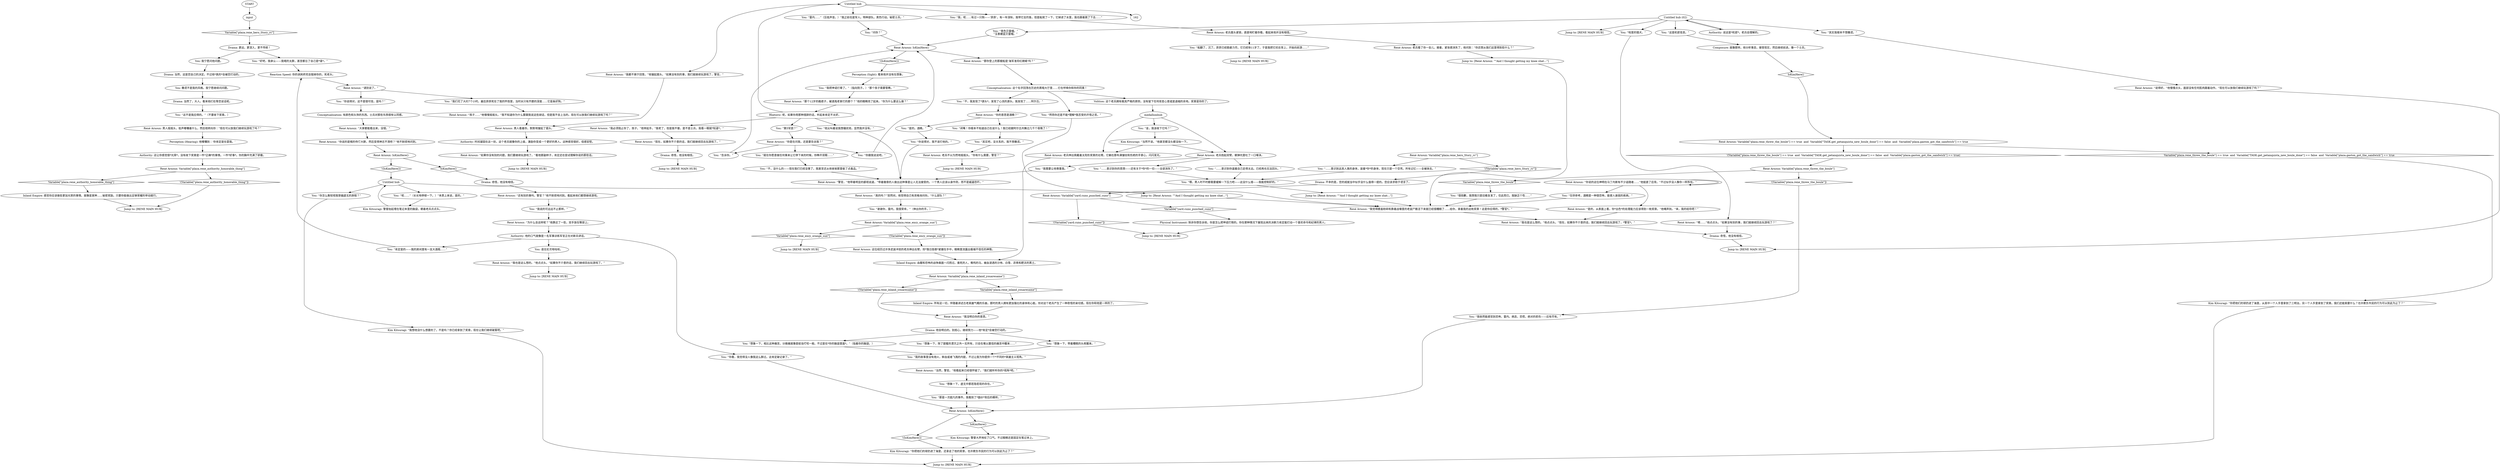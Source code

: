 # PLAZA / RENE WC HERO STORY
# Red check to impress René with a hero-story of your own.
# ==================================================
digraph G {
	  0 [label="START"];
	  1 [label="input"];
	  2 [label="Inland Empire: 所有这一切，伴随着讲述古老英雄气概的乐曲，那时的男人拥有更加强壮的身体和心脏。你对这个老兵产生了一种奇怪的亲切感。现在你和他是一样的了。"];
	  3 [label="Perception (Hearing): 他嘟囔到：‘你肯定是在耍我。’"];
	  4 [label="Jump to: [RENE MAIN HUB]"];
	  5 [label="You: “告诉你。”"];
	  6 [label="Kim Kitsuragi: “当然不该。”他甚至都没头都没抬一下。"];
	  7 [label="René Arnoux: “为什么会这样呢？”他靠近了一些，双手放在臀部上。"];
	  8 [label="René Arnoux: 老兵眉头紧锁，直直地盯着你看。看起来他并没有相信。"];
	  9 [label="medallionhub"];
	  10 [label="Untitled hub"];
	  11 [label="Jump to: [RENE MAIN HUB]"];
	  12 [label="You: “他尖叫着说我想骚扰他，显然我并没有。”"];
	  13 [label="Jump to: [RENE MAIN HUB]"];
	  14 [label="You: “我们花了大约7个小时。最后菲菲死在了我的怀抱里，当时水只有齐膝的深度……它是条好狗。”"];
	  15 [label="You: “青色贝雷帽。”\n“玉黍螺蓝贝雷帽。”"];
	  16 [label="René Arnoux: “我也是这么想的。”他点点头。“如果你不介意的话，我们继续回去玩游戏了。”"];
	  17 [label="Drama: 当然了，大人。看来他们在等您说话呢。"];
	  18 [label="Inland Empire: 血腥和恐怖的战争画面一闪而过。垂死的人，嘶鸣的马，被血浸透的沙地、白雪、沥青和肥沃的黑土。"];
	  19 [label="You: “想象一下，虚无中那若隐若现的存在。”"];
	  20 [label="René Arnoux: “当然，警官。”他看起来已经很怀疑了。“我们就听听你的*视角*吧。”"];
	  21 [label="René Arnoux: Variable[\"plaza.rene_authority_honorable_thing\"]"];
	  22 [label="Variable[\"plaza.rene_authority_honorable_thing\"]", shape=diamond];
	  23 [label="!(Variable[\"plaza.rene_authority_honorable_thing\"])", shape=diamond];
	  24 [label="René Arnoux: 老兵不以为然地摇摇头。“你有什么需要，警官？”"];
	  25 [label="René Arnoux: 男人摇摇头，低声嘟囔着什么，然后他转向你：“现在可以放我们继续玩游戏了吗？”"];
	  26 [label="You: “呃……”（长长地停顿一下。）“本质上来说，是的。”"];
	  27 [label="You: “仅供参考，酒精是一种很恐怖，能使人衰弱的疾病。”"];
	  28 [label="René Arnoux: Variable[\"plaza.rene_threw_the_boule\"]"];
	  29 [label="Variable[\"plaza.rene_threw_the_boule\"]", shape=diamond];
	  30 [label="!(Variable[\"plaza.rene_threw_the_boule\"])", shape=diamond];
	  31 [label="Drama: 不幸的是，您的成就当中似乎没什么值得一提的。您应该求助于谎言了。"];
	  32 [label="René Arnoux: IsKimHere()"];
	  33 [label="IsKimHere()", shape=diamond];
	  34 [label="!(IsKimHere())", shape=diamond];
	  35 [label="You: “你说得对，这不是很可信，是吗？”"];
	  36 [label="You: “这是机密信息。”"];
	  37 [label="You: “哈里的猎犬。”"];
	  38 [label="Untitled hub (02)"];
	  39 [label="René Arnoux: “说得好。”他慢慢点头，面部没有任何肌肉跟着动作。“现在可以放我们继续玩游戏了吗？”"];
	  40 [label="Physical Instrument: 除非你想告诉他，你是怎么把坤诺打倒的。你在那种情况下展现出来的决断力肯定能打动一个喜欢命令和纪律的男人。"];
	  41 [label="René Arnoux: “我觉得膝盖粉碎和靠着战壕里的老鼠尸骸活下来就已经很糟糕了……给你，拿着我的这枚奖章！这是你应得的，*警官*。”"];
	  42 [label="Jump to: [RENE MAIN HUB]"];
	  43 [label="René Arnoux: “你的意思是酒精？”"];
	  44 [label="Jump to: [RENE MAIN HUB]"];
	  45 [label="Drama: 奇怪，他没有相信。"];
	  46 [label="You: “想象一下，相比这种痛苦，分娩痛就像是蚊虫叮咬一般。不过是在*你的脑袋里面*。”（指着你的脑袋。）"];
	  47 [label="You: “不，我发现了*源头*。发现了心流的源头。我发现了……阿尔古。”"];
	  48 [label="René Arnoux: Variable[\"plaza.rene_inland_youaresame\"]"];
	  49 [label="Variable[\"plaza.rene_inland_youaresame\"]", shape=diamond];
	  50 [label="!(Variable[\"plaza.rene_inland_youaresame\"])", shape=diamond];
	  51 [label="Kim Kitsuragi: 警督大声地叹了口气。不过眼睛还是固定在笔记本上。"];
	  52 [label="You: “其实我根本不想撒谎。”"];
	  53 [label="René Arnoux: “现在，如果你不介意的话，我们就继续回去玩游戏了。”"];
	  54 [label="You: “金，我该收下它吗？”"];
	  55 [label="You: “你怎么敢轻视我穿越虚无的旅程？”"];
	  56 [label="Kim Kitsuragi: “你把他们的球扔进了海里，从其中一个人手里拿到了三明治，另一个人手里拿到了奖章。我们还能索要什么？也许欺负市民的行为可以到此为止了？”"];
	  57 [label="You: “想象一下，除了甜蜜的湮灭之外一无所有，只会在难以置信的痛苦中醒来……”"];
	  58 [label="Authority: 他的口气就像是一名军事训练军官正在对新兵讲话。"];
	  59 [label="René Arnoux: “警官，”他带着明显的鄙视说道，“带着徽章的人做出这种事是让人无法接受的。一个男人应该以身作则，而不是威逼恐吓。”"];
	  60 [label="Rhetoric: 呃，如果你用那种措辞的话，听起来肯定不太好。"];
	  61 [label="You: “雷内……”（压低声音。）“我之前也是军人。特种部队。黑色行动。秘密士兵。”"];
	  62 [label="René Arnoux: “嗯……”他点点头。“如果没有别的事，我们就继续回去玩游戏了？”"];
	  63 [label="René Arnoux: Variable[\"plaza.rene_threw_the_boule\"] == true  and  Variable[\"TASK.get_petanquista_new_boule_done\"] == false  and  Variable[\"plaza.gaston_got_the_sandwich\"] == true"];
	  64 [label="Variable[\"plaza.rene_threw_the_boule\"] == true  and  Variable[\"TASK.get_petanquista_new_boule_done\"] == false  and  Variable[\"plaza.gaston_got_the_sandwich\"] == true", shape=diamond];
	  65 [label="!(Variable[\"plaza.rene_threw_the_boule\"] == true  and  Variable[\"TASK.get_petanquista_new_boule_done\"] == false  and  Variable[\"plaza.gaston_got_the_sandwich\"] == true)", shape=diamond];
	  66 [label="You: “船翻了，沉了。菲菲已经筋疲力尽。它已经快11岁了。于是我把它抗在背上，开始向前游……”"];
	  67 [label="Drama: 更远，更深入，更不传统！"];
	  68 [label="You: “闭嘴！你根本不知道自己在说什么！我已经跟阿尔古共舞过几千个夜晚了！”"];
	  69 [label="Authority: 这让你感觉很*光荣*。没有收下奖章是一件*正确*的事情。一件*好事*。你的胸中充满了骄傲。"];
	  70 [label="You: “想象一下，带着糟糕的头疼醒来。”"];
	  71 [label="René Arnoux: “孩子……”他慢慢摇摇头。“我不知道你为什么要跟我说这些胡话，但是我不会上当的。现在可以放我们继续玩游戏了吗？”"];
	  72 [label="René Arnoux: “你是在问我，还是要告诉我？”"];
	  73 [label="You: 我宁愿问他问题。"];
	  74 [label="Drama: 当然，这是您自己的决定。不过他*真的*会被您打动的。"];
	  75 [label="You: “你看，我觉得没人像我这么醉过。这肯定破记录了。”"];
	  76 [label="René Arnoux: Variable[\"plaza.rene_ency_orange_sun\"]"];
	  77 [label="Variable[\"plaza.rene_ency_orange_sun\"]", shape=diamond];
	  78 [label="!(Variable[\"plaza.rene_ency_orange_sun\"])", shape=diamond];
	  79 [label="Conceptualization: 这个名字回荡在历史的黑暗大厅里……它在呼唤你和你的同类！"];
	  80 [label="You: “是的。酒精。”"];
	  81 [label="Inland Empire: 感觉你应该做些更加光荣的事情。就像是某种……秘密奖励。只要你能做出足够荣耀的举动就行。"];
	  82 [label="Drama: 他会明白的。别担心，继续努力——他*肯定*会被您打动的。"];
	  83 [label="You: “……意识到你的思想——还有关于*你*的一切——全部消失了。”"];
	  84 [label="René Arnoux: IsKimHere()"];
	  85 [label="IsKimHere()", shape=diamond];
	  86 [label="!(IsKimHere())", shape=diamond];
	  87 [label="René Arnoux: “那个12岁的瘾君子，被酒鬼老爹打的那个？”他的眼睛亮了起来。“你为什么要这么做？”"];
	  88 [label="René Arnoux: “如果你没有别的问题，我们要继续玩游戏了。”看他那副样子，肯定还在尝试理解你说的那些话。"];
	  89 [label="René Arnoux: Variable[\"yard.cuno_punched_cuno\"]"];
	  90 [label="Variable[\"yard.cuno_punched_cuno\"]", shape=diamond];
	  91 [label="!(Variable[\"yard.cuno_punched_cuno\"])", shape=diamond];
	  92 [label="Jump to: [RENE MAIN HUB]"];
	  93 [label="You: “我，呃……有过一只狗——‘菲菲’。有一年深秋，我带它去钓鱼，但是船晃了一下，它掉进了水里，我也跟着跳了下去……”"];
	  94 [label="René Arnoux: Variable[\"plaza.rene_hero_Story_rc\"]"];
	  95 [label="Variable[\"plaza.rene_hero_Story_rc\"]", shape=diamond];
	  96 [label="!(Variable[\"plaza.rene_hero_Story_rc\"])", shape=diamond];
	  97 [label="You: “……意识到这具人类的身体，装着*你*的身体，现在只是一个空壳。所有记忆——全被抹去。”"];
	  98 [label="You: “……意识到你逼着自己走得太远。已经再也无法回头。”"];
	  99 [label="You: “我需要让他尊重我。”"];
	  100 [label="René Arnoux: “我必须阻止你了，孩子。”他举起手。“我老了，但是我不傻，是不是士兵，我看一眼就*知道*。”"];
	  101 [label="René Arnoux: IsKimHere()"];
	  102 [label="IsKimHere()", shape=diamond];
	  103 [label="!(IsKimHere())", shape=diamond];
	  104 [label="René Arnoux: “那你登上的那艘船是‘海军准将红朗姆’吗？”"];
	  105 [label="Kim Kitsuragi: “我想他没什么想要的了。不是吗？你已经拿到了奖章，现在让我们继续破案吧。”"];
	  106 [label="You: “我依然能感觉到恐怖，雷内。病态，恐慌，绝对的悲伤——应有尽有。”"];
	  107 [label="You: 语无伦次地咕哝。"];
	  108 [label="Jump to: [RENE MAIN HUB]"];
	  109 [label="You: “我说的可远远不止那样。”"];
	  110 [label="Jump to: [René Arnoux: \"\"And I thought getting my knee shat...\"]"];
	  111 [label="Reaction Speed: 你的讽刺终究会毁掉你的，死老头。"];
	  112 [label="René Arnoux: “我也是这么想的。”他点点头。“现在，如果你不介意的话，我们就继续回去玩游戏了，*警官*。”"];
	  113 [label="Composure: 就像那样。他分析事态，接受现实，然后继续前进。像一个士兵。"];
	  114 [label="Jump to: [René Arnoux: \"\"And I thought getting my knee shat...\"]"];
	  115 [label="Kim Kitsuragi: “你把他们的球扔进了海里，还拿走了他的奖章，也许欺负市民的行为可以到此为止了？”"];
	  116 [label="You: “很抱歉，我想我只是旧瘾复发了，仅此而已。我缺乏个性……”"];
	  117 [label="René Arnoux: “你说的这位神明在马丁内斯有不少追随者……”他挺直了后背。“不过似乎没人像你一样热忱。”"];
	  118 [label="You: “你说得对，我不该打他的。”"];
	  119 [label="You: “第5军团？”"];
	  120 [label="Authority: 说这是*机密*。老兵会理解的。"];
	  121 [label="René Arnoux: “大家都能看出来，没错。”"];
	  122 [label="You: “其实吧，没关系的，我不想撒谎。”"];
	  123 [label="René Arnoux: 老兵看了你一会儿，接着，紧张感消失了，他问到：“你还想从我们这里得到些什么？”"];
	  124 [label="René Arnoux: “我没明白你的意思。”"];
	  125 [label="You: “那是一次超凡的事件。我看到了*面纱*背后的模样。”"];
	  126 [label="You: “肯定是的——我的房间里有一支大酒瓶……”"];
	  127 [label="You: “然而你还是不能*理解*我忍受的开悟之苦。”"];
	  128 [label="René Arnoux: “你说的是喝的伶仃大醉，然后变得神志不清吧？”他不耐烦地问到。"];
	  129 [label="You: “喂，男人时不时都需要缓解一下压力吧——这没什么错——我能控制好的。”"];
	  130 [label="René Arnoux: “是的，从表面上看，你*出色*的处理能力应该得到一枚奖章。”他嘲弄到。“来，我的给你吧！”"];
	  131 [label="Jump to: [René Arnoux: \"\"And I thought getting my knee shat...\"]"];
	  132 [label="Kim Kitsuragi: 警督抬起埋在笔记本里的脑袋，朝着老兵点点头。"];
	  133 [label="Drama: 奇怪，他没有相信。"];
	  134 [label="Drama: 奇怪，他没有相信。"];
	  135 [label="Jump to: [RENE MAIN HUB]"];
	  136 [label="You: “这不是我应得的。”（不要收下奖章。）"];
	  137 [label="René Arnoux: 老兵伸出佩戴着太阳形奖章的右臂。它躺在那布满皱纹和伤疤的手掌心，闪闪发光。"];
	  138 [label="René Arnoux: 这位经历过许多武装冲突的老兵伸出右臂，将*落日勋章*紧握在手中，眼睛里流露出极端不信任的神情。"];
	  139 [label="Jump to: [RENE MAIN HUB]"];
	  140 [label="Perception (Sight): 看来他并没有在想象。"];
	  141 [label="Authority: 时间凝固在这一刻，这个老兵就像你的上级，激励你变成一个更好的男人。这种感觉很好。倍感安慰。"];
	  142 [label="René Arnoux: “真的吗？”突然间，他觉得自己有资格询问你。“什么部队？”"];
	  143 [label="You: “问你？”"];
	  144 [label="You: “你跟我说说吧。”"];
	  145 [label="You: “就在你愿意做任何事来让它停下来的时候，你睁开双眼……”"];
	  146 [label="You: “我把坤诺打晕了。”（指向院子。）“那个孩子需要管教。”"];
	  147 [label="René Arnoux: “我都不屑于回答。”他皱起眉头。“如果没有别的事，我们就继续玩游戏了，警官。”"];
	  148 [label="Conceptualization: 有颜色和头饰的东西。士兵对那些东西很有认同感。"];
	  149 [label="You: “谢谢你，雷内，我很荣幸。”（伸出你的手。）"];
	  150 [label="René Arnoux: 老兵抱起双臂，朝弹坑里吐了一口唾沫。"];
	  151 [label="You: “不，没什么的——现在我们已经没事了。我甚至还从他爸爸那里偷了点毒品。”"];
	  152 [label="Untitled hub"];
	  153 [label="Jump to: [RENE MAIN HUB]"];
	  154 [label="René Arnoux: 男人看着你，默默地皱起了眉头。"];
	  155 [label="You: “我的故事里没有炮火，鲜血或者飞溅的内脏，不过让我为你提供一个*不同的*英雄主义视角。”"];
	  156 [label="You: “好吧，我承认——我喝的太醉，甚至都忘了自己是*谁*。”"];
	  157 [label="Volition: 这个老兵拥有极其严格的原则，没有留下任何改变心意或是退缩的余地。奖章是你的了。"];
	  158 [label="René Arnoux: “请别说了。”"];
	  159 [label="Jump to: [RENE MAIN HUB]"];
	  160 [label="René Arnoux: “还有别的事吗，警官？”他不耐烦地问到。看起来他们都想继续游戏。"];
	  161 [label="You: 撒谎不是我的风格。我宁愿继续问问题。"];
	  0 -> 1
	  1 -> 95
	  2 -> 124
	  3 -> 69
	  5 -> 101
	  6 -> 137
	  6 -> 150
	  7 -> 58
	  8 -> 66
	  8 -> 123
	  9 -> 137
	  9 -> 150
	  9 -> 54
	  10 -> 26
	  10 -> 110
	  10 -> 55
	  12 -> 59
	  14 -> 71
	  15 -> 101
	  16 -> 135
	  17 -> 136
	  18 -> 48
	  19 -> 125
	  20 -> 19
	  21 -> 22
	  21 -> 23
	  22 -> 81
	  23 -> 11
	  24 -> 4
	  25 -> 3
	  26 -> 132
	  27 -> 41
	  28 -> 29
	  28 -> 30
	  29 -> 116
	  30 -> 106
	  31 -> 89
	  32 -> 33
	  32 -> 34
	  33 -> 133
	  34 -> 10
	  35 -> 148
	  36 -> 113
	  37 -> 62
	  38 -> 36
	  38 -> 37
	  38 -> 108
	  38 -> 15
	  38 -> 52
	  38 -> 120
	  39 -> 44
	  40 -> 153
	  41 -> 112
	  43 -> 80
	  43 -> 68
	  45 -> 92
	  46 -> 155
	  47 -> 43
	  48 -> 49
	  48 -> 50
	  49 -> 2
	  50 -> 124
	  51 -> 115
	  52 -> 39
	  53 -> 45
	  54 -> 6
	  55 -> 105
	  56 -> 42
	  57 -> 155
	  58 -> 107
	  58 -> 75
	  58 -> 126
	  59 -> 142
	  60 -> 152
	  60 -> 100
	  60 -> 12
	  60 -> 119
	  61 -> 143
	  62 -> 134
	  63 -> 64
	  63 -> 65
	  64 -> 56
	  65 -> 28
	  66 -> 159
	  67 -> 73
	  67 -> 156
	  68 -> 122
	  69 -> 21
	  70 -> 155
	  71 -> 154
	  72 -> 144
	  72 -> 145
	  72 -> 5
	  73 -> 74
	  74 -> 161
	  75 -> 84
	  76 -> 77
	  76 -> 78
	  77 -> 139
	  78 -> 138
	  79 -> 47
	  79 -> 157
	  79 -> 127
	  80 -> 118
	  81 -> 11
	  82 -> 57
	  82 -> 46
	  82 -> 70
	  83 -> 129
	  84 -> 85
	  84 -> 86
	  85 -> 51
	  86 -> 115
	  87 -> 60
	  88 -> 13
	  89 -> 90
	  89 -> 91
	  90 -> 40
	  91 -> 153
	  93 -> 8
	  94 -> 96
	  94 -> 97
	  95 -> 67
	  96 -> 31
	  97 -> 129
	  98 -> 129
	  99 -> 59
	  100 -> 53
	  101 -> 104
	  101 -> 103
	  102 -> 63
	  103 -> 140
	  104 -> 79
	  105 -> 42
	  106 -> 84
	  107 -> 16
	  109 -> 7
	  110 -> 41
	  111 -> 158
	  112 -> 134
	  113 -> 102
	  114 -> 41
	  115 -> 42
	  116 -> 41
	  117 -> 130
	  117 -> 27
	  117 -> 117
	  118 -> 59
	  119 -> 72
	  120 -> 38
	  121 -> 128
	  122 -> 24
	  123 -> 114
	  124 -> 82
	  125 -> 84
	  126 -> 111
	  127 -> 41
	  128 -> 32
	  129 -> 131
	  130 -> 112
	  131 -> 41
	  132 -> 10
	  133 -> 160
	  134 -> 44
	  136 -> 25
	  137 -> 18
	  138 -> 18
	  140 -> 146
	  141 -> 88
	  142 -> 149
	  143 -> 101
	  144 -> 101
	  145 -> 151
	  146 -> 87
	  147 -> 154
	  148 -> 121
	  149 -> 76
	  150 -> 99
	  150 -> 98
	  150 -> 83
	  151 -> 59
	  152 -> 61
	  152 -> 162
	  152 -> 147
	  152 -> 93
	  154 -> 141
	  155 -> 20
	  156 -> 111
	  157 -> 9
	  158 -> 35
	  158 -> 14
	  160 -> 109
	  161 -> 17
}

